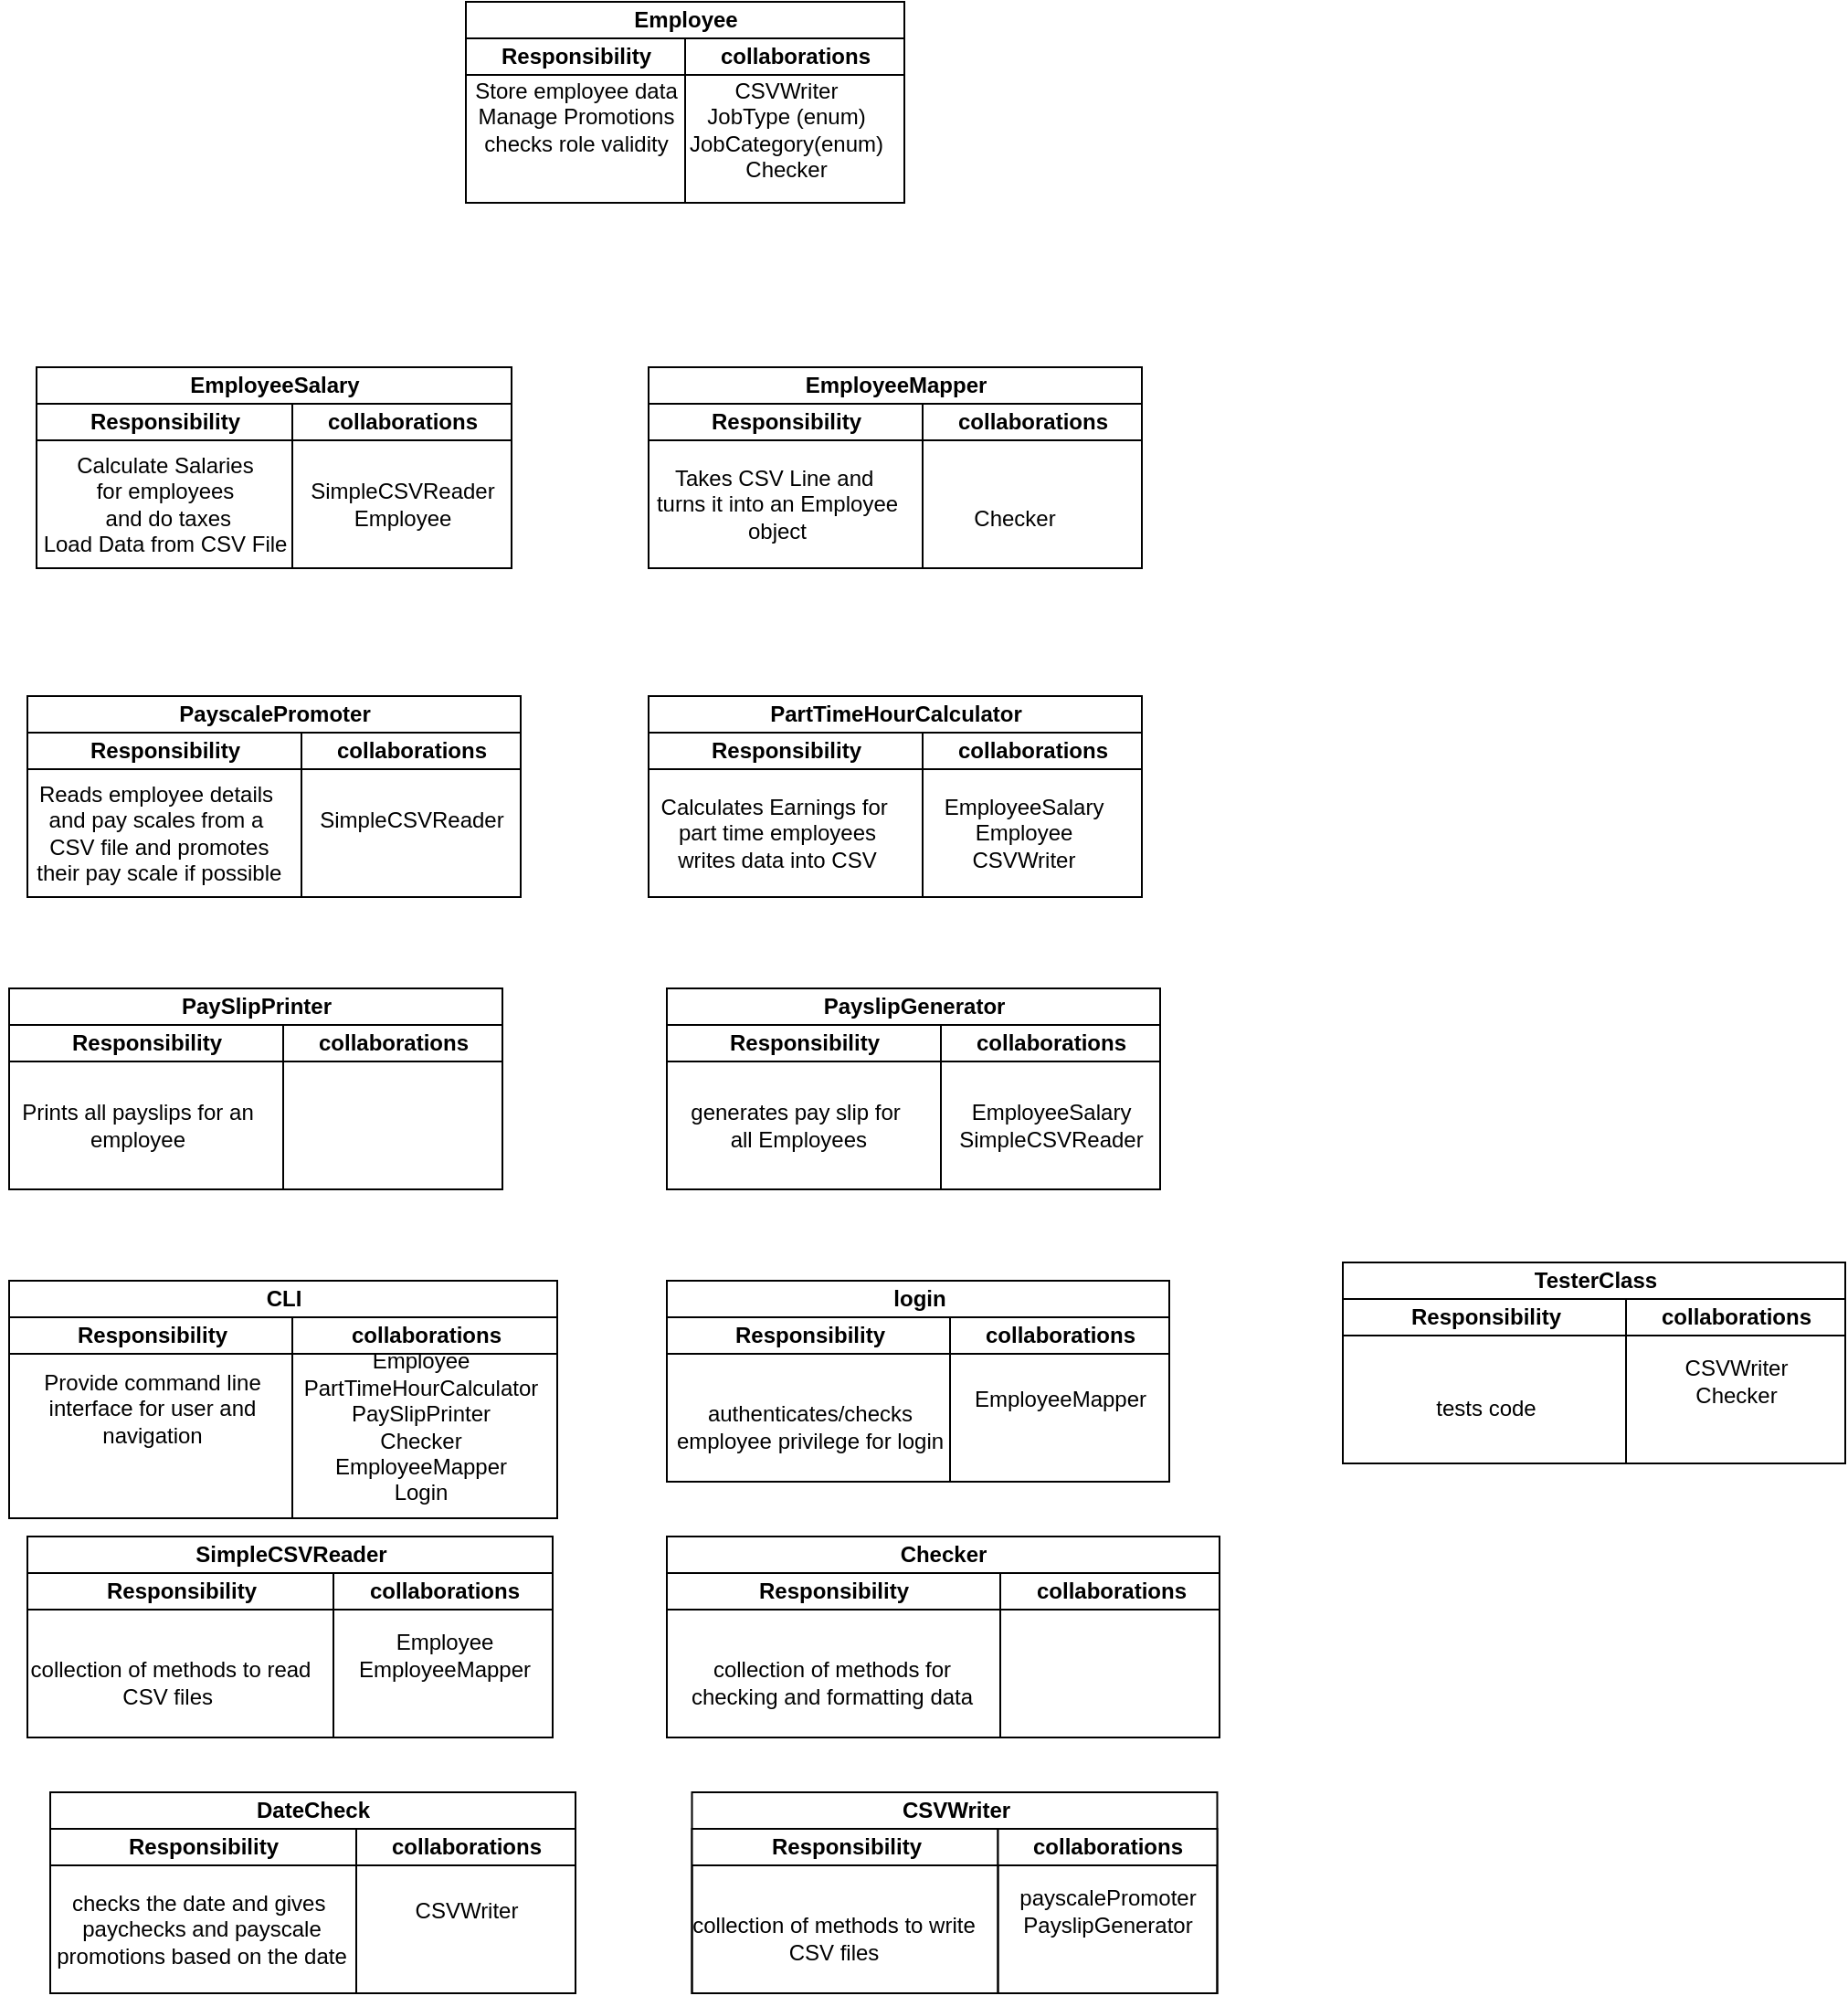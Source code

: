 <mxfile version="24.9.3">
  <diagram name="Page-1" id="c2Uu_XOuwHn7BT2IQ99c">
    <mxGraphModel dx="567" dy="327" grid="1" gridSize="10" guides="1" tooltips="1" connect="1" arrows="1" fold="1" page="1" pageScale="1" pageWidth="827" pageHeight="1169" math="0" shadow="0">
      <root>
        <mxCell id="0" />
        <mxCell id="1" parent="0" />
        <mxCell id="j-RmLvc7vcgyx26erZ2I-14" value="Employee" style="swimlane;childLayout=stackLayout;resizeParent=1;resizeParentMax=0;startSize=20;html=1;" vertex="1" parent="1">
          <mxGeometry x="280.0" y="40" width="240" height="110" as="geometry" />
        </mxCell>
        <mxCell id="j-RmLvc7vcgyx26erZ2I-15" value="Responsibility" style="swimlane;startSize=20;html=1;" vertex="1" parent="j-RmLvc7vcgyx26erZ2I-14">
          <mxGeometry y="20" width="120" height="90" as="geometry" />
        </mxCell>
        <mxCell id="j-RmLvc7vcgyx26erZ2I-16" value="collaborations" style="swimlane;startSize=20;html=1;" vertex="1" parent="j-RmLvc7vcgyx26erZ2I-14">
          <mxGeometry x="120" y="20" width="120" height="90" as="geometry" />
        </mxCell>
        <mxCell id="j-RmLvc7vcgyx26erZ2I-20" value="CSVWriter&lt;br&gt;JobType (enum)&lt;br&gt;JobCategory(enum)&lt;br&gt;Checker" style="text;html=1;align=center;verticalAlign=middle;resizable=0;points=[];autosize=1;strokeColor=none;fillColor=none;" vertex="1" parent="j-RmLvc7vcgyx26erZ2I-16">
          <mxGeometry x="-10.0" y="15" width="130" height="70" as="geometry" />
        </mxCell>
        <mxCell id="j-RmLvc7vcgyx26erZ2I-18" value="Store employee data&lt;br&gt;Manage Promotions&lt;br&gt;checks role validity" style="text;html=1;align=center;verticalAlign=middle;resizable=0;points=[];autosize=1;strokeColor=none;fillColor=none;" vertex="1" parent="1">
          <mxGeometry x="275" y="73" width="130" height="60" as="geometry" />
        </mxCell>
        <mxCell id="j-RmLvc7vcgyx26erZ2I-21" value="EmployeeSalary" style="swimlane;childLayout=stackLayout;resizeParent=1;resizeParentMax=0;startSize=20;html=1;" vertex="1" parent="1">
          <mxGeometry x="45.0" y="240" width="260.0" height="110" as="geometry" />
        </mxCell>
        <mxCell id="j-RmLvc7vcgyx26erZ2I-22" value="Responsibility" style="swimlane;startSize=20;html=1;" vertex="1" parent="j-RmLvc7vcgyx26erZ2I-21">
          <mxGeometry y="20" width="140.0" height="90" as="geometry" />
        </mxCell>
        <mxCell id="j-RmLvc7vcgyx26erZ2I-25" value="Calculate Salaries &lt;br&gt;for employees&lt;br&gt;&amp;nbsp;and do taxes&lt;br&gt;Load Data from CSV File" style="text;html=1;align=center;verticalAlign=middle;resizable=0;points=[];autosize=1;strokeColor=none;fillColor=none;" vertex="1" parent="j-RmLvc7vcgyx26erZ2I-22">
          <mxGeometry x="-10.0" y="20" width="160" height="70" as="geometry" />
        </mxCell>
        <mxCell id="j-RmLvc7vcgyx26erZ2I-23" value="collaborations" style="swimlane;startSize=20;html=1;" vertex="1" parent="j-RmLvc7vcgyx26erZ2I-21">
          <mxGeometry x="140.0" y="20" width="120" height="90" as="geometry" />
        </mxCell>
        <mxCell id="j-RmLvc7vcgyx26erZ2I-27" value="SimpleCSVReader&lt;br&gt;Employee" style="text;html=1;align=center;verticalAlign=middle;resizable=0;points=[];autosize=1;strokeColor=none;fillColor=none;" vertex="1" parent="j-RmLvc7vcgyx26erZ2I-23">
          <mxGeometry y="35" width="120" height="40" as="geometry" />
        </mxCell>
        <mxCell id="j-RmLvc7vcgyx26erZ2I-28" value="EmployeeMapper" style="swimlane;childLayout=stackLayout;resizeParent=1;resizeParentMax=0;startSize=20;html=1;" vertex="1" parent="1">
          <mxGeometry x="380.0" y="240" width="270.0" height="110" as="geometry" />
        </mxCell>
        <mxCell id="j-RmLvc7vcgyx26erZ2I-29" value="Responsibility" style="swimlane;startSize=20;html=1;" vertex="1" parent="j-RmLvc7vcgyx26erZ2I-28">
          <mxGeometry y="20" width="150.0" height="90" as="geometry" />
        </mxCell>
        <mxCell id="j-RmLvc7vcgyx26erZ2I-30" value="Takes CSV Line and&amp;nbsp;&lt;br&gt;turns it into an Employee&lt;br&gt;object" style="text;html=1;align=center;verticalAlign=middle;resizable=0;points=[];autosize=1;strokeColor=none;fillColor=none;" vertex="1" parent="j-RmLvc7vcgyx26erZ2I-29">
          <mxGeometry x="-10.0" y="25" width="160" height="60" as="geometry" />
        </mxCell>
        <mxCell id="j-RmLvc7vcgyx26erZ2I-31" value="collaborations" style="swimlane;startSize=20;html=1;" vertex="1" parent="j-RmLvc7vcgyx26erZ2I-28">
          <mxGeometry x="150.0" y="20" width="120" height="90" as="geometry" />
        </mxCell>
        <mxCell id="j-RmLvc7vcgyx26erZ2I-34" value="PartTimeHourCalculator" style="swimlane;childLayout=stackLayout;resizeParent=1;resizeParentMax=0;startSize=20;html=1;" vertex="1" parent="1">
          <mxGeometry x="380.0" y="420" width="270.0" height="110" as="geometry" />
        </mxCell>
        <mxCell id="j-RmLvc7vcgyx26erZ2I-35" value="Responsibility" style="swimlane;startSize=20;html=1;" vertex="1" parent="j-RmLvc7vcgyx26erZ2I-34">
          <mxGeometry y="20" width="150.0" height="90" as="geometry" />
        </mxCell>
        <mxCell id="j-RmLvc7vcgyx26erZ2I-36" value="Calculates Earnings for&amp;nbsp;&lt;br&gt;part time employees&lt;br&gt;writes data into CSV" style="text;html=1;align=center;verticalAlign=middle;resizable=0;points=[];autosize=1;strokeColor=none;fillColor=none;" vertex="1" parent="j-RmLvc7vcgyx26erZ2I-35">
          <mxGeometry x="-5.0" y="25" width="150" height="60" as="geometry" />
        </mxCell>
        <mxCell id="j-RmLvc7vcgyx26erZ2I-37" value="collaborations" style="swimlane;startSize=20;html=1;" vertex="1" parent="j-RmLvc7vcgyx26erZ2I-34">
          <mxGeometry x="150.0" y="20" width="120" height="90" as="geometry" />
        </mxCell>
        <mxCell id="j-RmLvc7vcgyx26erZ2I-38" value="EmployeeSalary&lt;br&gt;Employee&lt;br&gt;CSVWriter" style="text;html=1;align=center;verticalAlign=middle;resizable=0;points=[];autosize=1;strokeColor=none;fillColor=none;" vertex="1" parent="j-RmLvc7vcgyx26erZ2I-37">
          <mxGeometry y="25" width="110" height="60" as="geometry" />
        </mxCell>
        <mxCell id="j-RmLvc7vcgyx26erZ2I-39" value="PayscalePromoter" style="swimlane;childLayout=stackLayout;resizeParent=1;resizeParentMax=0;startSize=20;html=1;" vertex="1" parent="1">
          <mxGeometry x="40.0" y="420" width="270.0" height="110" as="geometry" />
        </mxCell>
        <mxCell id="j-RmLvc7vcgyx26erZ2I-40" value="Responsibility" style="swimlane;startSize=20;html=1;" vertex="1" parent="j-RmLvc7vcgyx26erZ2I-39">
          <mxGeometry y="20" width="150.0" height="90" as="geometry" />
        </mxCell>
        <mxCell id="j-RmLvc7vcgyx26erZ2I-41" value="Reads employee details &lt;br&gt;and pay scales from a&lt;br&gt;&amp;nbsp;CSV file and promotes&lt;br&gt;&amp;nbsp;their pay scale if possible" style="text;html=1;align=center;verticalAlign=middle;resizable=0;points=[];autosize=1;strokeColor=none;fillColor=none;" vertex="1" parent="j-RmLvc7vcgyx26erZ2I-40">
          <mxGeometry x="-10.0" y="20" width="160" height="70" as="geometry" />
        </mxCell>
        <mxCell id="j-RmLvc7vcgyx26erZ2I-42" value="collaborations" style="swimlane;startSize=20;html=1;" vertex="1" parent="j-RmLvc7vcgyx26erZ2I-39">
          <mxGeometry x="150.0" y="20" width="120" height="90" as="geometry" />
        </mxCell>
        <mxCell id="j-RmLvc7vcgyx26erZ2I-43" value="SimpleCSVReader&lt;div&gt;&lt;br/&gt;&lt;/div&gt;" style="text;html=1;align=center;verticalAlign=middle;resizable=0;points=[];autosize=1;strokeColor=none;fillColor=none;" vertex="1" parent="j-RmLvc7vcgyx26erZ2I-42">
          <mxGeometry y="35" width="120" height="40" as="geometry" />
        </mxCell>
        <mxCell id="j-RmLvc7vcgyx26erZ2I-44" value="PayslipGenerator" style="swimlane;childLayout=stackLayout;resizeParent=1;resizeParentMax=0;startSize=20;html=1;" vertex="1" parent="1">
          <mxGeometry x="390.0" y="580" width="270.0" height="110" as="geometry" />
        </mxCell>
        <mxCell id="j-RmLvc7vcgyx26erZ2I-45" value="Responsibility" style="swimlane;startSize=20;html=1;" vertex="1" parent="j-RmLvc7vcgyx26erZ2I-44">
          <mxGeometry y="20" width="150.0" height="90" as="geometry" />
        </mxCell>
        <mxCell id="j-RmLvc7vcgyx26erZ2I-46" value="generates pay slip for&lt;br&gt;&amp;nbsp;all Employees" style="text;html=1;align=center;verticalAlign=middle;resizable=0;points=[];autosize=1;strokeColor=none;fillColor=none;" vertex="1" parent="j-RmLvc7vcgyx26erZ2I-45">
          <mxGeometry x="-4.547e-13" y="35" width="140" height="40" as="geometry" />
        </mxCell>
        <mxCell id="j-RmLvc7vcgyx26erZ2I-47" value="collaborations" style="swimlane;startSize=20;html=1;" vertex="1" parent="j-RmLvc7vcgyx26erZ2I-44">
          <mxGeometry x="150.0" y="20" width="120" height="90" as="geometry" />
        </mxCell>
        <mxCell id="j-RmLvc7vcgyx26erZ2I-48" value="EmployeeSalary&lt;br&gt;SimpleCSVReader" style="text;html=1;align=center;verticalAlign=middle;resizable=0;points=[];autosize=1;strokeColor=none;fillColor=none;" vertex="1" parent="j-RmLvc7vcgyx26erZ2I-47">
          <mxGeometry y="35" width="120" height="40" as="geometry" />
        </mxCell>
        <mxCell id="j-RmLvc7vcgyx26erZ2I-49" value="PaySlipPrinter" style="swimlane;childLayout=stackLayout;resizeParent=1;resizeParentMax=0;startSize=20;html=1;" vertex="1" parent="1">
          <mxGeometry x="30.0" y="580" width="270.0" height="110" as="geometry" />
        </mxCell>
        <mxCell id="j-RmLvc7vcgyx26erZ2I-50" value="Responsibility" style="swimlane;startSize=20;html=1;" vertex="1" parent="j-RmLvc7vcgyx26erZ2I-49">
          <mxGeometry y="20" width="150.0" height="90" as="geometry" />
        </mxCell>
        <mxCell id="j-RmLvc7vcgyx26erZ2I-51" value="Prints all payslips for an&lt;div&gt;employee&lt;/div&gt;" style="text;html=1;align=center;verticalAlign=middle;resizable=0;points=[];autosize=1;strokeColor=none;fillColor=none;" vertex="1" parent="j-RmLvc7vcgyx26erZ2I-50">
          <mxGeometry x="-5.0" y="35" width="150" height="40" as="geometry" />
        </mxCell>
        <mxCell id="j-RmLvc7vcgyx26erZ2I-52" value="collaborations" style="swimlane;startSize=20;html=1;" vertex="1" parent="j-RmLvc7vcgyx26erZ2I-49">
          <mxGeometry x="150.0" y="20" width="120" height="90" as="geometry" />
        </mxCell>
        <mxCell id="j-RmLvc7vcgyx26erZ2I-53" value="login" style="swimlane;childLayout=stackLayout;resizeParent=1;resizeParentMax=0;startSize=20;html=1;" vertex="1" parent="1">
          <mxGeometry x="390.0" y="740" width="275.0" height="110" as="geometry" />
        </mxCell>
        <mxCell id="j-RmLvc7vcgyx26erZ2I-54" value="Responsibility" style="swimlane;startSize=20;html=1;" vertex="1" parent="j-RmLvc7vcgyx26erZ2I-53">
          <mxGeometry y="20" width="155.0" height="90" as="geometry" />
        </mxCell>
        <mxCell id="j-RmLvc7vcgyx26erZ2I-55" value="authenticates/checks&lt;br&gt;employee privilege for login" style="text;html=1;align=center;verticalAlign=middle;resizable=0;points=[];autosize=1;strokeColor=none;fillColor=none;" vertex="1" parent="j-RmLvc7vcgyx26erZ2I-54">
          <mxGeometry x="-7.5" y="40" width="170" height="40" as="geometry" />
        </mxCell>
        <mxCell id="j-RmLvc7vcgyx26erZ2I-56" value="collaborations" style="swimlane;startSize=20;html=1;" vertex="1" parent="j-RmLvc7vcgyx26erZ2I-53">
          <mxGeometry x="155.0" y="20" width="120" height="90" as="geometry" />
        </mxCell>
        <mxCell id="j-RmLvc7vcgyx26erZ2I-58" value="EmployeeMapper" style="text;html=1;align=center;verticalAlign=middle;resizable=0;points=[];autosize=1;strokeColor=none;fillColor=none;" vertex="1" parent="j-RmLvc7vcgyx26erZ2I-56">
          <mxGeometry y="30" width="120" height="30" as="geometry" />
        </mxCell>
        <mxCell id="j-RmLvc7vcgyx26erZ2I-57" value="Checker" style="text;html=1;align=center;verticalAlign=middle;resizable=0;points=[];autosize=1;strokeColor=none;fillColor=none;" vertex="1" parent="1">
          <mxGeometry x="545" y="308" width="70" height="30" as="geometry" />
        </mxCell>
        <mxCell id="j-RmLvc7vcgyx26erZ2I-59" value="CLI" style="swimlane;childLayout=stackLayout;resizeParent=1;resizeParentMax=0;startSize=20;html=1;" vertex="1" parent="1">
          <mxGeometry x="30.0" y="740" width="300.0" height="130" as="geometry" />
        </mxCell>
        <mxCell id="j-RmLvc7vcgyx26erZ2I-60" value="Responsibility" style="swimlane;startSize=20;html=1;" vertex="1" parent="j-RmLvc7vcgyx26erZ2I-59">
          <mxGeometry y="20" width="155.0" height="110" as="geometry" />
        </mxCell>
        <mxCell id="j-RmLvc7vcgyx26erZ2I-61" value="Provide command line&lt;br&gt;interface for user and &lt;br&gt;navigation" style="text;html=1;align=center;verticalAlign=middle;resizable=0;points=[];autosize=1;strokeColor=none;fillColor=none;" vertex="1" parent="j-RmLvc7vcgyx26erZ2I-60">
          <mxGeometry x="7.5" y="20" width="140" height="60" as="geometry" />
        </mxCell>
        <mxCell id="j-RmLvc7vcgyx26erZ2I-62" value="collaborations" style="swimlane;startSize=20;html=1;" vertex="1" parent="j-RmLvc7vcgyx26erZ2I-59">
          <mxGeometry x="155.0" y="20" width="145" height="110" as="geometry" />
        </mxCell>
        <mxCell id="j-RmLvc7vcgyx26erZ2I-63" value="Employee&lt;br&gt;PartTimeHourCalculator&lt;br&gt;PaySlipPrinter&lt;br&gt;Checker&lt;br&gt;EmployeeMapper&lt;br&gt;Login" style="text;html=1;align=center;verticalAlign=middle;resizable=0;points=[];autosize=1;strokeColor=none;fillColor=none;" vertex="1" parent="j-RmLvc7vcgyx26erZ2I-62">
          <mxGeometry x="-5" y="10" width="150" height="100" as="geometry" />
        </mxCell>
        <mxCell id="j-RmLvc7vcgyx26erZ2I-64" value="Checker" style="swimlane;childLayout=stackLayout;resizeParent=1;resizeParentMax=0;startSize=20;html=1;" vertex="1" parent="1">
          <mxGeometry x="390.0" y="880" width="302.5" height="110" as="geometry" />
        </mxCell>
        <mxCell id="j-RmLvc7vcgyx26erZ2I-65" value="Responsibility" style="swimlane;startSize=20;html=1;" vertex="1" parent="j-RmLvc7vcgyx26erZ2I-64">
          <mxGeometry y="20" width="182.5" height="90" as="geometry" />
        </mxCell>
        <mxCell id="j-RmLvc7vcgyx26erZ2I-66" value="collection of methods for &lt;br&gt;checking and formatting data" style="text;html=1;align=center;verticalAlign=middle;resizable=0;points=[];autosize=1;strokeColor=none;fillColor=none;" vertex="1" parent="j-RmLvc7vcgyx26erZ2I-65">
          <mxGeometry x="-4.547e-13" y="40" width="180" height="40" as="geometry" />
        </mxCell>
        <mxCell id="j-RmLvc7vcgyx26erZ2I-67" value="collaborations" style="swimlane;startSize=20;html=1;" vertex="1" parent="j-RmLvc7vcgyx26erZ2I-64">
          <mxGeometry x="182.5" y="20" width="120" height="90" as="geometry" />
        </mxCell>
        <mxCell id="j-RmLvc7vcgyx26erZ2I-69" value="SimpleCSVReader" style="swimlane;childLayout=stackLayout;resizeParent=1;resizeParentMax=0;startSize=20;html=1;" vertex="1" parent="1">
          <mxGeometry x="40.0" y="880" width="287.5" height="110" as="geometry" />
        </mxCell>
        <mxCell id="j-RmLvc7vcgyx26erZ2I-70" value="Responsibility" style="swimlane;startSize=20;html=1;" vertex="1" parent="j-RmLvc7vcgyx26erZ2I-69">
          <mxGeometry y="20" width="167.5" height="90" as="geometry" />
        </mxCell>
        <mxCell id="j-RmLvc7vcgyx26erZ2I-71" value="collection of methods to read&lt;br&gt;CSV files&amp;nbsp;" style="text;html=1;align=center;verticalAlign=middle;resizable=0;points=[];autosize=1;strokeColor=none;fillColor=none;" vertex="1" parent="j-RmLvc7vcgyx26erZ2I-70">
          <mxGeometry x="-12.5" y="40" width="180" height="40" as="geometry" />
        </mxCell>
        <mxCell id="j-RmLvc7vcgyx26erZ2I-72" value="collaborations" style="swimlane;startSize=20;html=1;" vertex="1" parent="j-RmLvc7vcgyx26erZ2I-69">
          <mxGeometry x="167.5" y="20" width="120" height="90" as="geometry" />
        </mxCell>
        <mxCell id="j-RmLvc7vcgyx26erZ2I-73" value="Employee&lt;br&gt;EmployeeMapper" style="text;html=1;align=center;verticalAlign=middle;resizable=0;points=[];autosize=1;strokeColor=none;fillColor=none;" vertex="1" parent="j-RmLvc7vcgyx26erZ2I-72">
          <mxGeometry y="25" width="120" height="40" as="geometry" />
        </mxCell>
        <mxCell id="j-RmLvc7vcgyx26erZ2I-74" value="CSVWriter" style="swimlane;childLayout=stackLayout;resizeParent=1;resizeParentMax=0;startSize=20;html=1;" vertex="1" parent="1">
          <mxGeometry x="403.75" y="1020" width="287.5" height="110" as="geometry" />
        </mxCell>
        <mxCell id="j-RmLvc7vcgyx26erZ2I-75" value="Responsibility" style="swimlane;startSize=20;html=1;" vertex="1" parent="j-RmLvc7vcgyx26erZ2I-74">
          <mxGeometry y="20" width="167.5" height="90" as="geometry" />
        </mxCell>
        <mxCell id="j-RmLvc7vcgyx26erZ2I-76" value="collection of methods to write&lt;br&gt;CSV files" style="text;html=1;align=center;verticalAlign=middle;resizable=0;points=[];autosize=1;strokeColor=none;fillColor=none;" vertex="1" parent="j-RmLvc7vcgyx26erZ2I-75">
          <mxGeometry x="-12.5" y="40" width="180" height="40" as="geometry" />
        </mxCell>
        <mxCell id="j-RmLvc7vcgyx26erZ2I-77" value="collaborations" style="swimlane;startSize=20;html=1;" vertex="1" parent="j-RmLvc7vcgyx26erZ2I-74">
          <mxGeometry x="167.5" y="20" width="120" height="90" as="geometry" />
        </mxCell>
        <mxCell id="j-RmLvc7vcgyx26erZ2I-78" value="payscalePromoter&lt;br&gt;PayslipGenerator" style="text;html=1;align=center;verticalAlign=middle;resizable=0;points=[];autosize=1;strokeColor=none;fillColor=none;" vertex="1" parent="j-RmLvc7vcgyx26erZ2I-77">
          <mxGeometry y="25" width="120" height="40" as="geometry" />
        </mxCell>
        <mxCell id="j-RmLvc7vcgyx26erZ2I-79" value="DateCheck" style="swimlane;childLayout=stackLayout;resizeParent=1;resizeParentMax=0;startSize=20;html=1;" vertex="1" parent="1">
          <mxGeometry x="52.5" y="1020" width="287.5" height="110" as="geometry" />
        </mxCell>
        <mxCell id="j-RmLvc7vcgyx26erZ2I-80" value="Responsibility" style="swimlane;startSize=20;html=1;" vertex="1" parent="j-RmLvc7vcgyx26erZ2I-79">
          <mxGeometry y="20" width="167.5" height="90" as="geometry" />
        </mxCell>
        <mxCell id="j-RmLvc7vcgyx26erZ2I-81" value="checks the date and gives&amp;nbsp;&lt;div&gt;paychecks and payscale&lt;/div&gt;&lt;div&gt;promotions based on the date&lt;/div&gt;" style="text;html=1;align=center;verticalAlign=middle;resizable=0;points=[];autosize=1;strokeColor=none;fillColor=none;" vertex="1" parent="j-RmLvc7vcgyx26erZ2I-80">
          <mxGeometry x="-7.5" y="25" width="180" height="60" as="geometry" />
        </mxCell>
        <mxCell id="j-RmLvc7vcgyx26erZ2I-82" value="collaborations" style="swimlane;startSize=20;html=1;" vertex="1" parent="j-RmLvc7vcgyx26erZ2I-79">
          <mxGeometry x="167.5" y="20" width="120" height="90" as="geometry" />
        </mxCell>
        <mxCell id="j-RmLvc7vcgyx26erZ2I-83" value="CSVWriter" style="text;html=1;align=center;verticalAlign=middle;resizable=0;points=[];autosize=1;strokeColor=none;fillColor=none;" vertex="1" parent="j-RmLvc7vcgyx26erZ2I-82">
          <mxGeometry x="20" y="30" width="80" height="30" as="geometry" />
        </mxCell>
        <mxCell id="j-RmLvc7vcgyx26erZ2I-84" value="TesterClass" style="swimlane;childLayout=stackLayout;resizeParent=1;resizeParentMax=0;startSize=20;html=1;" vertex="1" parent="1">
          <mxGeometry x="760.0" y="730" width="275.0" height="110" as="geometry" />
        </mxCell>
        <mxCell id="j-RmLvc7vcgyx26erZ2I-85" value="Responsibility" style="swimlane;startSize=20;html=1;" vertex="1" parent="j-RmLvc7vcgyx26erZ2I-84">
          <mxGeometry y="20" width="155.0" height="90" as="geometry" />
        </mxCell>
        <mxCell id="j-RmLvc7vcgyx26erZ2I-86" value="tests code" style="text;html=1;align=center;verticalAlign=middle;resizable=0;points=[];autosize=1;strokeColor=none;fillColor=none;" vertex="1" parent="j-RmLvc7vcgyx26erZ2I-85">
          <mxGeometry x="37.5" y="45" width="80" height="30" as="geometry" />
        </mxCell>
        <mxCell id="j-RmLvc7vcgyx26erZ2I-87" value="collaborations" style="swimlane;startSize=20;html=1;" vertex="1" parent="j-RmLvc7vcgyx26erZ2I-84">
          <mxGeometry x="155.0" y="20" width="120" height="90" as="geometry" />
        </mxCell>
        <mxCell id="j-RmLvc7vcgyx26erZ2I-88" value="CSVWriter&lt;div&gt;Checker&lt;/div&gt;" style="text;html=1;align=center;verticalAlign=middle;resizable=0;points=[];autosize=1;strokeColor=none;fillColor=none;" vertex="1" parent="j-RmLvc7vcgyx26erZ2I-87">
          <mxGeometry x="20" y="25" width="80" height="40" as="geometry" />
        </mxCell>
      </root>
    </mxGraphModel>
  </diagram>
</mxfile>
